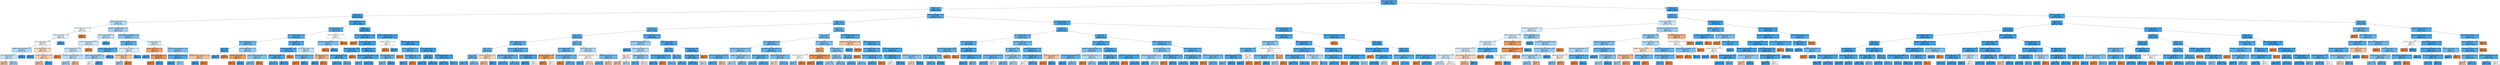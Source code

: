 digraph Tree {
node [shape=box, style="filled", color="black"] ;
0 [label="due_vs_submission_date <= 0.5\ngini = 0.083\nsamples = 153943\nvalue = [6670, 147273]", fillcolor="#399de5f3"] ;
1 [label="weight <= 1.5\ngini = 0.126\nsamples = 70923\nvalue = [4778, 66145]", fillcolor="#399de5ed"] ;
0 -> 1 [labeldistance=2.5, labelangle=45, headlabel="True"] ;
2 [label="date <= 33.0\ngini = 0.037\nsamples = 19112\nvalue = [363, 18749]", fillcolor="#399de5fa"] ;
1 -> 2 ;
3 [label="homepage_clicks_by_days <= 5.5\ngini = 0.474\nsamples = 262\nvalue = [101, 161]", fillcolor="#399de55f"] ;
2 -> 3 ;
4 [label="resource_clicks_by_days <= 5.5\ngini = 0.5\nsamples = 84\nvalue = [41, 43]", fillcolor="#399de50c"] ;
3 -> 4 ;
5 [label="glossary_clicks_by_days <= 0.5\ngini = 0.497\nsamples = 80\nvalue = [37, 43]", fillcolor="#399de524"] ;
4 -> 5 ;
6 [label="resource_clicks_by_days <= 0.5\ngini = 0.499\nsamples = 77\nvalue = [37, 40]", fillcolor="#399de513"] ;
5 -> 6 ;
7 [label="subpage_clicks_by_days_change <= 1.5\ngini = 0.465\nsamples = 38\nvalue = [14, 24]", fillcolor="#399de56a"] ;
6 -> 7 ;
8 [label="due_vs_submission_date <= -7.5\ngini = 0.484\nsamples = 34\nvalue = [14, 20]", fillcolor="#399de54d"] ;
7 -> 8 ;
9 [label="gini = 0.444\nsamples = 6\nvalue = [4, 2]", fillcolor="#e581397f"] ;
8 -> 9 ;
10 [label="gini = 0.459\nsamples = 28\nvalue = [10, 18]", fillcolor="#399de571"] ;
8 -> 10 ;
11 [label="gini = 0.0\nsamples = 4\nvalue = [0, 4]", fillcolor="#399de5ff"] ;
7 -> 11 ;
12 [label="due_vs_submission_date <= -12.5\ngini = 0.484\nsamples = 39\nvalue = [23, 16]", fillcolor="#e581394e"] ;
6 -> 12 ;
13 [label="gini = 0.0\nsamples = 2\nvalue = [0, 2]", fillcolor="#399de5ff"] ;
12 -> 13 ;
14 [label="oucontent_clicks_by_days <= 31.0\ngini = 0.47\nsamples = 37\nvalue = [23, 14]", fillcolor="#e5813964"] ;
12 -> 14 ;
15 [label="gini = 0.451\nsamples = 35\nvalue = [23, 12]", fillcolor="#e581397a"] ;
14 -> 15 ;
16 [label="gini = 0.0\nsamples = 2\nvalue = [0, 2]", fillcolor="#399de5ff"] ;
14 -> 16 ;
17 [label="gini = 0.0\nsamples = 3\nvalue = [0, 3]", fillcolor="#399de5ff"] ;
5 -> 17 ;
18 [label="gini = 0.0\nsamples = 4\nvalue = [4, 0]", fillcolor="#e58139ff"] ;
4 -> 18 ;
19 [label="forumng_clicks_by_days_change <= 2.5\ngini = 0.447\nsamples = 178\nvalue = [60, 118]", fillcolor="#399de57d"] ;
3 -> 19 ;
20 [label="resource_clicks_by_days <= 11.5\ngini = 0.478\nsamples = 101\nvalue = [40, 61]", fillcolor="#399de558"] ;
19 -> 20 ;
21 [label="resource_clicks_by_days_change <= 10.5\ngini = 0.49\nsamples = 93\nvalue = [40, 53]", fillcolor="#399de53f"] ;
20 -> 21 ;
22 [label="due_vs_submission_date <= -11.5\ngini = 0.484\nsamples = 90\nvalue = [37, 53]", fillcolor="#399de54d"] ;
21 -> 22 ;
23 [label="gini = 0.0\nsamples = 3\nvalue = [3, 0]", fillcolor="#e58139ff"] ;
22 -> 23 ;
24 [label="oucontent_clicks_by_days_change <= 53.5\ngini = 0.476\nsamples = 87\nvalue = [34, 53]", fillcolor="#399de55b"] ;
22 -> 24 ;
25 [label="gini = 0.455\nsamples = 77\nvalue = [27, 50]", fillcolor="#399de575"] ;
24 -> 25 ;
26 [label="gini = 0.42\nsamples = 10\nvalue = [7, 3]", fillcolor="#e5813992"] ;
24 -> 26 ;
27 [label="gini = 0.0\nsamples = 3\nvalue = [3, 0]", fillcolor="#e58139ff"] ;
21 -> 27 ;
28 [label="gini = 0.0\nsamples = 8\nvalue = [0, 8]", fillcolor="#399de5ff"] ;
20 -> 28 ;
29 [label="homepage_clicks_by_days_change <= 25.5\ngini = 0.385\nsamples = 77\nvalue = [20, 57]", fillcolor="#399de5a6"] ;
19 -> 29 ;
30 [label="resource_clicks_by_days <= 8.5\ngini = 0.254\nsamples = 47\nvalue = [7, 40]", fillcolor="#399de5d2"] ;
29 -> 30 ;
31 [label="subpage_clicks_by_days_change <= 2.5\ngini = 0.145\nsamples = 38\nvalue = [3, 35]", fillcolor="#399de5e9"] ;
30 -> 31 ;
32 [label="resource_clicks_by_days_change <= 2.5\ngini = 0.42\nsamples = 10\nvalue = [3, 7]", fillcolor="#399de592"] ;
31 -> 32 ;
33 [label="gini = 0.5\nsamples = 6\nvalue = [3, 3]", fillcolor="#e5813900"] ;
32 -> 33 ;
34 [label="gini = 0.0\nsamples = 4\nvalue = [0, 4]", fillcolor="#399de5ff"] ;
32 -> 34 ;
35 [label="gini = 0.0\nsamples = 28\nvalue = [0, 28]", fillcolor="#399de5ff"] ;
31 -> 35 ;
36 [label="resource_clicks_by_days_change <= 13.5\ngini = 0.494\nsamples = 9\nvalue = [4, 5]", fillcolor="#399de533"] ;
30 -> 36 ;
37 [label="homepage_clicks_by_days <= 20.5\ngini = 0.444\nsamples = 6\nvalue = [4, 2]", fillcolor="#e581397f"] ;
36 -> 37 ;
38 [label="gini = 0.444\nsamples = 3\nvalue = [1, 2]", fillcolor="#399de57f"] ;
37 -> 38 ;
39 [label="gini = 0.0\nsamples = 3\nvalue = [3, 0]", fillcolor="#e58139ff"] ;
37 -> 39 ;
40 [label="gini = 0.0\nsamples = 3\nvalue = [0, 3]", fillcolor="#399de5ff"] ;
36 -> 40 ;
41 [label="url_clicks_by_days <= 0.5\ngini = 0.491\nsamples = 30\nvalue = [13, 17]", fillcolor="#399de53c"] ;
29 -> 41 ;
42 [label="resource_clicks_by_days <= 3.0\ngini = 0.32\nsamples = 10\nvalue = [8, 2]", fillcolor="#e58139bf"] ;
41 -> 42 ;
43 [label="gini = 0.0\nsamples = 1\nvalue = [0, 1]", fillcolor="#399de5ff"] ;
42 -> 43 ;
44 [label="glossary_clicks_by_days <= 4.0\ngini = 0.198\nsamples = 9\nvalue = [8, 1]", fillcolor="#e58139df"] ;
42 -> 44 ;
45 [label="gini = 0.0\nsamples = 8\nvalue = [8, 0]", fillcolor="#e58139ff"] ;
44 -> 45 ;
46 [label="gini = 0.0\nsamples = 1\nvalue = [0, 1]", fillcolor="#399de5ff"] ;
44 -> 46 ;
47 [label="forumng_clicks_by_days_change <= 49.0\ngini = 0.375\nsamples = 20\nvalue = [5, 15]", fillcolor="#399de5aa"] ;
41 -> 47 ;
48 [label="glossary_clicks_by_days_change <= 1.5\ngini = 0.133\nsamples = 14\nvalue = [1, 13]", fillcolor="#399de5eb"] ;
47 -> 48 ;
49 [label="gini = 0.0\nsamples = 11\nvalue = [0, 11]", fillcolor="#399de5ff"] ;
48 -> 49 ;
50 [label="gini = 0.444\nsamples = 3\nvalue = [1, 2]", fillcolor="#399de57f"] ;
48 -> 50 ;
51 [label="homepage_clicks_by_days_change <= 40.0\ngini = 0.444\nsamples = 6\nvalue = [4, 2]", fillcolor="#e581397f"] ;
47 -> 51 ;
52 [label="gini = 0.0\nsamples = 2\nvalue = [0, 2]", fillcolor="#399de5ff"] ;
51 -> 52 ;
53 [label="gini = 0.0\nsamples = 4\nvalue = [4, 0]", fillcolor="#e58139ff"] ;
51 -> 53 ;
54 [label="due_vs_submission_date <= -6.5\ngini = 0.027\nsamples = 18850\nvalue = [262, 18588]", fillcolor="#399de5fb"] ;
2 -> 54 ;
55 [label="quiz_clicks_by_days <= 41.0\ngini = 0.19\nsamples = 638\nvalue = [68, 570]", fillcolor="#399de5e1"] ;
54 -> 55 ;
56 [label="due_vs_submission_date <= -24.5\ngini = 0.178\nsamples = 626\nvalue = [62, 564]", fillcolor="#399de5e3"] ;
55 -> 56 ;
57 [label="due_vs_submission_date <= -58.5\ngini = 0.288\nsamples = 155\nvalue = [27, 128]", fillcolor="#399de5c9"] ;
56 -> 57 ;
58 [label="date <= 238.5\ngini = 0.027\nsamples = 72\nvalue = [1, 71]", fillcolor="#399de5fb"] ;
57 -> 58 ;
59 [label="gini = 0.0\nsamples = 71\nvalue = [0, 71]", fillcolor="#399de5ff"] ;
58 -> 59 ;
60 [label="gini = 0.0\nsamples = 1\nvalue = [1, 0]", fillcolor="#e58139ff"] ;
58 -> 60 ;
61 [label="due_vs_submission_date <= -53.5\ngini = 0.43\nsamples = 83\nvalue = [26, 57]", fillcolor="#399de58b"] ;
57 -> 61 ;
62 [label="oucontent_clicks_by_days <= 2.5\ngini = 0.245\nsamples = 7\nvalue = [6, 1]", fillcolor="#e58139d4"] ;
61 -> 62 ;
63 [label="gini = 0.0\nsamples = 6\nvalue = [6, 0]", fillcolor="#e58139ff"] ;
62 -> 63 ;
64 [label="gini = 0.0\nsamples = 1\nvalue = [0, 1]", fillcolor="#399de5ff"] ;
62 -> 64 ;
65 [label="resource_clicks_by_days_change <= 5.0\ngini = 0.388\nsamples = 76\nvalue = [20, 56]", fillcolor="#399de5a4"] ;
61 -> 65 ;
66 [label="gini = 0.368\nsamples = 74\nvalue = [18, 56]", fillcolor="#399de5ad"] ;
65 -> 66 ;
67 [label="gini = 0.0\nsamples = 2\nvalue = [2, 0]", fillcolor="#e58139ff"] ;
65 -> 67 ;
68 [label="assessment_type_CMA <= 0.5\ngini = 0.138\nsamples = 471\nvalue = [35, 436]", fillcolor="#399de5eb"] ;
56 -> 68 ;
69 [label="forumng_clicks_by_days <= 81.0\ngini = 0.125\nsamples = 461\nvalue = [31, 430]", fillcolor="#399de5ed"] ;
68 -> 69 ;
70 [label="homepage_clicks_by_days <= 0.5\ngini = 0.122\nsamples = 460\nvalue = [30, 430]", fillcolor="#399de5ed"] ;
69 -> 70 ;
71 [label="gini = 0.178\nsamples = 193\nvalue = [19, 174]", fillcolor="#399de5e3"] ;
70 -> 71 ;
72 [label="gini = 0.079\nsamples = 267\nvalue = [11, 256]", fillcolor="#399de5f4"] ;
70 -> 72 ;
73 [label="gini = 0.0\nsamples = 1\nvalue = [1, 0]", fillcolor="#e58139ff"] ;
69 -> 73 ;
74 [label="resource_clicks_by_days <= 2.0\ngini = 0.48\nsamples = 10\nvalue = [4, 6]", fillcolor="#399de555"] ;
68 -> 74 ;
75 [label="quiz_clicks_by_days_change <= -39.5\ngini = 0.278\nsamples = 6\nvalue = [1, 5]", fillcolor="#399de5cc"] ;
74 -> 75 ;
76 [label="gini = 0.0\nsamples = 1\nvalue = [1, 0]", fillcolor="#e58139ff"] ;
75 -> 76 ;
77 [label="gini = 0.0\nsamples = 5\nvalue = [0, 5]", fillcolor="#399de5ff"] ;
75 -> 77 ;
78 [label="quiz_clicks_by_days <= 2.0\ngini = 0.375\nsamples = 4\nvalue = [3, 1]", fillcolor="#e58139aa"] ;
74 -> 78 ;
79 [label="gini = 0.0\nsamples = 1\nvalue = [0, 1]", fillcolor="#399de5ff"] ;
78 -> 79 ;
80 [label="gini = 0.0\nsamples = 3\nvalue = [3, 0]", fillcolor="#e58139ff"] ;
78 -> 80 ;
81 [label="due_vs_submission_date <= -12.0\ngini = 0.5\nsamples = 12\nvalue = [6, 6]", fillcolor="#e5813900"] ;
55 -> 81 ;
82 [label="homepage_clicks_by_days_change <= -2.0\ngini = 0.375\nsamples = 8\nvalue = [2, 6]", fillcolor="#399de5aa"] ;
81 -> 82 ;
83 [label="gini = 0.0\nsamples = 2\nvalue = [2, 0]", fillcolor="#e58139ff"] ;
82 -> 83 ;
84 [label="gini = 0.0\nsamples = 6\nvalue = [0, 6]", fillcolor="#399de5ff"] ;
82 -> 84 ;
85 [label="gini = 0.0\nsamples = 4\nvalue = [4, 0]", fillcolor="#e58139ff"] ;
81 -> 85 ;
86 [label="weight <= 0.5\ngini = 0.021\nsamples = 18212\nvalue = [194, 18018]", fillcolor="#399de5fc"] ;
54 -> 86 ;
87 [label="resource_clicks_by_days_change <= -29.0\ngini = 0.047\nsamples = 4152\nvalue = [99, 4053]", fillcolor="#399de5f9"] ;
86 -> 87 ;
88 [label="gini = 0.0\nsamples = 2\nvalue = [2, 0]", fillcolor="#e58139ff"] ;
87 -> 88 ;
89 [label="oucontent_clicks_by_days <= 42.5\ngini = 0.046\nsamples = 4150\nvalue = [97, 4053]", fillcolor="#399de5f9"] ;
87 -> 89 ;
90 [label="subpage_clicks_by_days <= 86.0\ngini = 0.079\nsamples = 1887\nvalue = [78, 1809]", fillcolor="#399de5f4"] ;
89 -> 90 ;
91 [label="homepage_clicks_by_days <= 31.5\ngini = 0.078\nsamples = 1886\nvalue = [77, 1809]", fillcolor="#399de5f4"] ;
90 -> 91 ;
92 [label="gini = 0.074\nsamples = 1845\nvalue = [71, 1774]", fillcolor="#399de5f5"] ;
91 -> 92 ;
93 [label="gini = 0.25\nsamples = 41\nvalue = [6, 35]", fillcolor="#399de5d3"] ;
91 -> 93 ;
94 [label="gini = 0.0\nsamples = 1\nvalue = [1, 0]", fillcolor="#e58139ff"] ;
90 -> 94 ;
95 [label="page_clicks_by_days <= 8.5\ngini = 0.017\nsamples = 2263\nvalue = [19, 2244]", fillcolor="#399de5fd"] ;
89 -> 95 ;
96 [label="homepage_clicks_by_days_change <= -13.5\ngini = 0.015\nsamples = 2249\nvalue = [17, 2232]", fillcolor="#399de5fd"] ;
95 -> 96 ;
97 [label="gini = 0.245\nsamples = 7\nvalue = [1, 6]", fillcolor="#399de5d4"] ;
96 -> 97 ;
98 [label="gini = 0.014\nsamples = 2242\nvalue = [16, 2226]", fillcolor="#399de5fd"] ;
96 -> 98 ;
99 [label="page_clicks_by_days <= 12.5\ngini = 0.245\nsamples = 14\nvalue = [2, 12]", fillcolor="#399de5d4"] ;
95 -> 99 ;
100 [label="gini = 0.346\nsamples = 9\nvalue = [2, 7]", fillcolor="#399de5b6"] ;
99 -> 100 ;
101 [label="gini = 0.0\nsamples = 5\nvalue = [0, 5]", fillcolor="#399de5ff"] ;
99 -> 101 ;
102 [label="glossary_clicks_by_days_change <= -11.5\ngini = 0.013\nsamples = 14060\nvalue = [95, 13965]", fillcolor="#399de5fd"] ;
86 -> 102 ;
103 [label="subpage_clicks_by_days <= 4.5\ngini = 0.5\nsamples = 2\nvalue = [1, 1]", fillcolor="#e5813900"] ;
102 -> 103 ;
104 [label="gini = 0.0\nsamples = 1\nvalue = [1, 0]", fillcolor="#e58139ff"] ;
103 -> 104 ;
105 [label="gini = 0.0\nsamples = 1\nvalue = [0, 1]", fillcolor="#399de5ff"] ;
103 -> 105 ;
106 [label="quiz_clicks_by_days_change <= -37.5\ngini = 0.013\nsamples = 14058\nvalue = [94, 13964]", fillcolor="#399de5fd"] ;
102 -> 106 ;
107 [label="homepage_clicks_by_days <= 0.5\ngini = 0.219\nsamples = 24\nvalue = [3, 21]", fillcolor="#399de5db"] ;
106 -> 107 ;
108 [label="gini = 0.0\nsamples = 1\nvalue = [1, 0]", fillcolor="#e58139ff"] ;
107 -> 108 ;
109 [label="subpage_clicks_by_days <= 32.0\ngini = 0.159\nsamples = 23\nvalue = [2, 21]", fillcolor="#399de5e7"] ;
107 -> 109 ;
110 [label="gini = 0.087\nsamples = 22\nvalue = [1, 21]", fillcolor="#399de5f3"] ;
109 -> 110 ;
111 [label="gini = 0.0\nsamples = 1\nvalue = [1, 0]", fillcolor="#e58139ff"] ;
109 -> 111 ;
112 [label="forumng_clicks_by_days <= 6.5\ngini = 0.013\nsamples = 14034\nvalue = [91, 13943]", fillcolor="#399de5fd"] ;
106 -> 112 ;
113 [label="date <= 92.5\ngini = 0.02\nsamples = 6679\nvalue = [69, 6610]", fillcolor="#399de5fc"] ;
112 -> 113 ;
114 [label="gini = 0.004\nsamples = 1887\nvalue = [4, 1883]", fillcolor="#399de5fe"] ;
113 -> 114 ;
115 [label="gini = 0.027\nsamples = 4792\nvalue = [65, 4727]", fillcolor="#399de5fb"] ;
113 -> 115 ;
116 [label="quiz_clicks_by_days_change <= 39.5\ngini = 0.006\nsamples = 7355\nvalue = [22, 7333]", fillcolor="#399de5fe"] ;
112 -> 116 ;
117 [label="gini = 0.006\nsamples = 7343\nvalue = [21, 7322]", fillcolor="#399de5fe"] ;
116 -> 117 ;
118 [label="gini = 0.153\nsamples = 12\nvalue = [1, 11]", fillcolor="#399de5e8"] ;
116 -> 118 ;
119 [label="homepage_clicks_by_days <= 9.5\ngini = 0.156\nsamples = 51811\nvalue = [4415, 47396]", fillcolor="#399de5e7"] ;
1 -> 119 ;
120 [label="weight <= 19.0\ngini = 0.227\nsamples = 17645\nvalue = [2306, 15339]", fillcolor="#399de5d9"] ;
119 -> 120 ;
121 [label="weight <= 17.75\ngini = 0.188\nsamples = 11165\nvalue = [1172, 9993]", fillcolor="#399de5e1"] ;
120 -> 121 ;
122 [label="date <= 150.0\ngini = 0.224\nsamples = 7266\nvalue = [936, 6330]", fillcolor="#399de5d9"] ;
121 -> 122 ;
123 [label="due_vs_submission_date <= -7.5\ngini = 0.21\nsamples = 6438\nvalue = [769, 5669]", fillcolor="#399de5dc"] ;
122 -> 123 ;
124 [label="date <= 101.0\ngini = 0.303\nsamples = 677\nvalue = [126, 551]", fillcolor="#399de5c5"] ;
123 -> 124 ;
125 [label="date <= 44.0\ngini = 0.288\nsamples = 659\nvalue = [115, 544]", fillcolor="#399de5c9"] ;
124 -> 125 ;
126 [label="gini = 0.223\nsamples = 398\nvalue = [51, 347]", fillcolor="#399de5da"] ;
125 -> 126 ;
127 [label="gini = 0.37\nsamples = 261\nvalue = [64, 197]", fillcolor="#399de5ac"] ;
125 -> 127 ;
128 [label="oucontent_clicks_by_days <= 10.5\ngini = 0.475\nsamples = 18\nvalue = [11, 7]", fillcolor="#e581395d"] ;
124 -> 128 ;
129 [label="gini = 0.43\nsamples = 16\nvalue = [11, 5]", fillcolor="#e581398b"] ;
128 -> 129 ;
130 [label="gini = 0.0\nsamples = 2\nvalue = [0, 2]", fillcolor="#399de5ff"] ;
128 -> 130 ;
131 [label="forumng_clicks_by_days_change <= 14.5\ngini = 0.198\nsamples = 5761\nvalue = [643, 5118]", fillcolor="#399de5df"] ;
123 -> 131 ;
132 [label="homepage_clicks_by_days_change <= -7.5\ngini = 0.206\nsamples = 5428\nvalue = [633, 4795]", fillcolor="#399de5dd"] ;
131 -> 132 ;
133 [label="gini = 0.159\nsamples = 1479\nvalue = [129, 1350]", fillcolor="#399de5e7"] ;
132 -> 133 ;
134 [label="gini = 0.223\nsamples = 3949\nvalue = [504, 3445]", fillcolor="#399de5da"] ;
132 -> 134 ;
135 [label="url_clicks_by_days_change <= 12.0\ngini = 0.058\nsamples = 333\nvalue = [10, 323]", fillcolor="#399de5f7"] ;
131 -> 135 ;
136 [label="gini = 0.053\nsamples = 331\nvalue = [9, 322]", fillcolor="#399de5f8"] ;
135 -> 136 ;
137 [label="gini = 0.5\nsamples = 2\nvalue = [1, 1]", fillcolor="#e5813900"] ;
135 -> 137 ;
138 [label="weight <= 11.5\ngini = 0.322\nsamples = 828\nvalue = [167, 661]", fillcolor="#399de5bf"] ;
122 -> 138 ;
139 [label="due_vs_submission_date <= -7.0\ngini = 0.275\nsamples = 679\nvalue = [112, 567]", fillcolor="#399de5cd"] ;
138 -> 139 ;
140 [label="subpage_clicks_by_days <= 9.0\ngini = 0.245\nsamples = 7\nvalue = [6, 1]", fillcolor="#e58139d4"] ;
139 -> 140 ;
141 [label="gini = 0.0\nsamples = 5\nvalue = [5, 0]", fillcolor="#e58139ff"] ;
140 -> 141 ;
142 [label="gini = 0.5\nsamples = 2\nvalue = [1, 1]", fillcolor="#e5813900"] ;
140 -> 142 ;
143 [label="homepage_clicks_by_days_change <= -55.5\ngini = 0.266\nsamples = 672\nvalue = [106, 566]", fillcolor="#399de5cf"] ;
139 -> 143 ;
144 [label="gini = 0.0\nsamples = 2\nvalue = [2, 0]", fillcolor="#e58139ff"] ;
143 -> 144 ;
145 [label="gini = 0.262\nsamples = 670\nvalue = [104, 566]", fillcolor="#399de5d0"] ;
143 -> 145 ;
146 [label="forumng_clicks_by_days <= 0.5\ngini = 0.466\nsamples = 149\nvalue = [55, 94]", fillcolor="#399de56a"] ;
138 -> 146 ;
147 [label="forumng_clicks_by_days_change <= -5.5\ngini = 0.499\nsamples = 79\nvalue = [41, 38]", fillcolor="#e5813913"] ;
146 -> 147 ;
148 [label="gini = 0.18\nsamples = 10\nvalue = [1, 9]", fillcolor="#399de5e3"] ;
147 -> 148 ;
149 [label="gini = 0.487\nsamples = 69\nvalue = [40, 29]", fillcolor="#e5813946"] ;
147 -> 149 ;
150 [label="ouelluminate_clicks_by_days <= 0.5\ngini = 0.32\nsamples = 70\nvalue = [14, 56]", fillcolor="#399de5bf"] ;
146 -> 150 ;
151 [label="gini = 0.264\nsamples = 64\nvalue = [10, 54]", fillcolor="#399de5d0"] ;
150 -> 151 ;
152 [label="gini = 0.444\nsamples = 6\nvalue = [4, 2]", fillcolor="#e581397f"] ;
150 -> 152 ;
153 [label="due_vs_submission_date <= -29.5\ngini = 0.114\nsamples = 3899\nvalue = [236, 3663]", fillcolor="#399de5ef"] ;
121 -> 153 ;
154 [label="forumng_clicks_by_days_change <= -7.0\ngini = 0.424\nsamples = 82\nvalue = [25, 57]", fillcolor="#399de58f"] ;
153 -> 154 ;
155 [label="gini = 0.0\nsamples = 15\nvalue = [0, 15]", fillcolor="#399de5ff"] ;
154 -> 155 ;
156 [label="homepage_clicks_by_days <= 1.5\ngini = 0.468\nsamples = 67\nvalue = [25, 42]", fillcolor="#399de567"] ;
154 -> 156 ;
157 [label="date <= 141.5\ngini = 0.497\nsamples = 28\nvalue = [15, 13]", fillcolor="#e5813922"] ;
156 -> 157 ;
158 [label="gini = 0.444\nsamples = 15\nvalue = [10, 5]", fillcolor="#e581397f"] ;
157 -> 158 ;
159 [label="gini = 0.473\nsamples = 13\nvalue = [5, 8]", fillcolor="#399de560"] ;
157 -> 159 ;
160 [label="subpage_clicks_by_days <= 1.5\ngini = 0.381\nsamples = 39\nvalue = [10, 29]", fillcolor="#399de5a7"] ;
156 -> 160 ;
161 [label="gini = 0.245\nsamples = 28\nvalue = [4, 24]", fillcolor="#399de5d4"] ;
160 -> 161 ;
162 [label="gini = 0.496\nsamples = 11\nvalue = [6, 5]", fillcolor="#e581392a"] ;
160 -> 162 ;
163 [label="homepage_clicks_by_days <= 1.5\ngini = 0.104\nsamples = 3817\nvalue = [211, 3606]", fillcolor="#399de5f0"] ;
153 -> 163 ;
164 [label="date <= 85.5\ngini = 0.158\nsamples = 877\nvalue = [76, 801]", fillcolor="#399de5e7"] ;
163 -> 164 ;
165 [label="forumng_clicks_by_days_change <= 24.5\ngini = 0.065\nsamples = 299\nvalue = [10, 289]", fillcolor="#399de5f6"] ;
164 -> 165 ;
166 [label="gini = 0.059\nsamples = 298\nvalue = [9, 289]", fillcolor="#399de5f7"] ;
165 -> 166 ;
167 [label="gini = 0.0\nsamples = 1\nvalue = [1, 0]", fillcolor="#e58139ff"] ;
165 -> 167 ;
168 [label="date <= 92.5\ngini = 0.202\nsamples = 578\nvalue = [66, 512]", fillcolor="#399de5de"] ;
164 -> 168 ;
169 [label="gini = 0.34\nsamples = 46\nvalue = [10, 36]", fillcolor="#399de5b8"] ;
168 -> 169 ;
170 [label="gini = 0.188\nsamples = 532\nvalue = [56, 476]", fillcolor="#399de5e1"] ;
168 -> 170 ;
171 [label="url_clicks_by_days <= 8.0\ngini = 0.088\nsamples = 2940\nvalue = [135, 2805]", fillcolor="#399de5f3"] ;
163 -> 171 ;
172 [label="quiz_clicks_by_days <= 43.0\ngini = 0.087\nsamples = 2939\nvalue = [134, 2805]", fillcolor="#399de5f3"] ;
171 -> 172 ;
173 [label="gini = 0.086\nsamples = 2934\nvalue = [132, 2802]", fillcolor="#399de5f3"] ;
172 -> 173 ;
174 [label="gini = 0.48\nsamples = 5\nvalue = [2, 3]", fillcolor="#399de555"] ;
172 -> 174 ;
175 [label="gini = 0.0\nsamples = 1\nvalue = [1, 0]", fillcolor="#e58139ff"] ;
171 -> 175 ;
176 [label="weight <= 26.5\ngini = 0.289\nsamples = 6480\nvalue = [1134, 5346]", fillcolor="#399de5c9"] ;
120 -> 176 ;
177 [label="date <= 141.0\ngini = 0.326\nsamples = 5121\nvalue = [1048, 4073]", fillcolor="#399de5bd"] ;
176 -> 177 ;
178 [label="due_vs_submission_date <= -7.5\ngini = 0.283\nsamples = 2788\nvalue = [475, 2313]", fillcolor="#399de5cb"] ;
177 -> 178 ;
179 [label="oucontent_clicks_by_days_change <= -27.5\ngini = 0.365\nsamples = 717\nvalue = [172, 545]", fillcolor="#399de5af"] ;
178 -> 179 ;
180 [label="resource_clicks_by_days_change <= 4.0\ngini = 0.231\nsamples = 180\nvalue = [24, 156]", fillcolor="#399de5d8"] ;
179 -> 180 ;
181 [label="gini = 0.218\nsamples = 177\nvalue = [22, 155]", fillcolor="#399de5db"] ;
180 -> 181 ;
182 [label="gini = 0.444\nsamples = 3\nvalue = [2, 1]", fillcolor="#e581397f"] ;
180 -> 182 ;
183 [label="oucontent_clicks_by_days_change <= -7.5\ngini = 0.399\nsamples = 537\nvalue = [148, 389]", fillcolor="#399de59e"] ;
179 -> 183 ;
184 [label="gini = 0.467\nsamples = 180\nvalue = [67, 113]", fillcolor="#399de568"] ;
183 -> 184 ;
185 [label="gini = 0.351\nsamples = 357\nvalue = [81, 276]", fillcolor="#399de5b4"] ;
183 -> 185 ;
186 [label="homepage_clicks_by_days_change <= 1.5\ngini = 0.25\nsamples = 2071\nvalue = [303, 1768]", fillcolor="#399de5d3"] ;
178 -> 186 ;
187 [label="homepage_clicks_by_days <= 2.5\ngini = 0.228\nsamples = 1730\nvalue = [227, 1503]", fillcolor="#399de5d8"] ;
186 -> 187 ;
188 [label="gini = 0.303\nsamples = 398\nvalue = [74, 324]", fillcolor="#399de5c5"] ;
187 -> 188 ;
189 [label="gini = 0.203\nsamples = 1332\nvalue = [153, 1179]", fillcolor="#399de5de"] ;
187 -> 189 ;
190 [label="subpage_clicks_by_days_change <= -2.5\ngini = 0.346\nsamples = 341\nvalue = [76, 265]", fillcolor="#399de5b6"] ;
186 -> 190 ;
191 [label="gini = 0.484\nsamples = 17\nvalue = [10, 7]", fillcolor="#e581394d"] ;
190 -> 191 ;
192 [label="gini = 0.324\nsamples = 324\nvalue = [66, 258]", fillcolor="#399de5be"] ;
190 -> 192 ;
193 [label="due_vs_submission_date <= -29.0\ngini = 0.371\nsamples = 2333\nvalue = [573, 1760]", fillcolor="#399de5ac"] ;
177 -> 193 ;
194 [label="date <= 161.5\ngini = 0.32\nsamples = 20\nvalue = [16, 4]", fillcolor="#e58139bf"] ;
193 -> 194 ;
195 [label="oucontent_clicks_by_days <= 0.5\ngini = 0.5\nsamples = 6\nvalue = [3, 3]", fillcolor="#e5813900"] ;
194 -> 195 ;
196 [label="gini = 0.375\nsamples = 4\nvalue = [1, 3]", fillcolor="#399de5aa"] ;
195 -> 196 ;
197 [label="gini = 0.0\nsamples = 2\nvalue = [2, 0]", fillcolor="#e58139ff"] ;
195 -> 197 ;
198 [label="oucontent_clicks_by_days_change <= 41.0\ngini = 0.133\nsamples = 14\nvalue = [13, 1]", fillcolor="#e58139eb"] ;
194 -> 198 ;
199 [label="gini = 0.0\nsamples = 13\nvalue = [13, 0]", fillcolor="#e58139ff"] ;
198 -> 199 ;
200 [label="gini = 0.0\nsamples = 1\nvalue = [0, 1]", fillcolor="#399de5ff"] ;
198 -> 200 ;
201 [label="url_clicks_by_days <= 0.5\ngini = 0.366\nsamples = 2313\nvalue = [557, 1756]", fillcolor="#399de5ae"] ;
193 -> 201 ;
202 [label="weight <= 21.0\ngini = 0.39\nsamples = 1752\nvalue = [466, 1286]", fillcolor="#399de5a3"] ;
201 -> 202 ;
203 [label="gini = 0.448\nsamples = 481\nvalue = [163, 318]", fillcolor="#399de57c"] ;
202 -> 203 ;
204 [label="gini = 0.363\nsamples = 1271\nvalue = [303, 968]", fillcolor="#399de5af"] ;
202 -> 204 ;
205 [label="date <= 197.0\ngini = 0.272\nsamples = 561\nvalue = [91, 470]", fillcolor="#399de5ce"] ;
201 -> 205 ;
206 [label="gini = 0.21\nsamples = 369\nvalue = [44, 325]", fillcolor="#399de5dc"] ;
205 -> 206 ;
207 [label="gini = 0.37\nsamples = 192\nvalue = [47, 145]", fillcolor="#399de5ac"] ;
205 -> 207 ;
208 [label="ouwiki_clicks_by_days_change <= -5.5\ngini = 0.119\nsamples = 1359\nvalue = [86, 1273]", fillcolor="#399de5ee"] ;
176 -> 208 ;
209 [label="homepage_clicks_by_days_change <= -68.5\ngini = 0.444\nsamples = 3\nvalue = [2, 1]", fillcolor="#e581397f"] ;
208 -> 209 ;
210 [label="gini = 0.0\nsamples = 1\nvalue = [0, 1]", fillcolor="#399de5ff"] ;
209 -> 210 ;
211 [label="gini = 0.0\nsamples = 2\nvalue = [2, 0]", fillcolor="#e58139ff"] ;
209 -> 211 ;
212 [label="oucontent_clicks_by_days <= 15.5\ngini = 0.116\nsamples = 1356\nvalue = [84, 1272]", fillcolor="#399de5ee"] ;
208 -> 212 ;
213 [label="due_vs_submission_date <= -94.5\ngini = 0.158\nsamples = 730\nvalue = [63, 667]", fillcolor="#399de5e7"] ;
212 -> 213 ;
214 [label="gini = 0.0\nsamples = 1\nvalue = [1, 0]", fillcolor="#e58139ff"] ;
213 -> 214 ;
215 [label="forumng_clicks_by_days_change <= 46.5\ngini = 0.156\nsamples = 729\nvalue = [62, 667]", fillcolor="#399de5e7"] ;
213 -> 215 ;
216 [label="gini = 0.154\nsamples = 728\nvalue = [61, 667]", fillcolor="#399de5e8"] ;
215 -> 216 ;
217 [label="gini = 0.0\nsamples = 1\nvalue = [1, 0]", fillcolor="#e58139ff"] ;
215 -> 217 ;
218 [label="resource_clicks_by_days_change <= 5.5\ngini = 0.065\nsamples = 626\nvalue = [21, 605]", fillcolor="#399de5f6"] ;
212 -> 218 ;
219 [label="due_vs_submission_date <= -49.5\ngini = 0.057\nsamples = 615\nvalue = [18, 597]", fillcolor="#399de5f7"] ;
218 -> 219 ;
220 [label="gini = 0.5\nsamples = 2\nvalue = [1, 1]", fillcolor="#e5813900"] ;
219 -> 220 ;
221 [label="gini = 0.054\nsamples = 613\nvalue = [17, 596]", fillcolor="#399de5f8"] ;
219 -> 221 ;
222 [label="resource_clicks_by_days_change <= 7.5\ngini = 0.397\nsamples = 11\nvalue = [3, 8]", fillcolor="#399de59f"] ;
218 -> 222 ;
223 [label="gini = 0.48\nsamples = 5\nvalue = [3, 2]", fillcolor="#e5813955"] ;
222 -> 223 ;
224 [label="gini = 0.0\nsamples = 6\nvalue = [0, 6]", fillcolor="#399de5ff"] ;
222 -> 224 ;
225 [label="forumng_clicks_by_days <= 16.5\ngini = 0.116\nsamples = 34166\nvalue = [2109, 32057]", fillcolor="#399de5ee"] ;
119 -> 225 ;
226 [label="weight <= 2.5\ngini = 0.146\nsamples = 18874\nvalue = [1500, 17374]", fillcolor="#399de5e9"] ;
225 -> 226 ;
227 [label="due_vs_submission_date <= -2.5\ngini = 0.257\nsamples = 1831\nvalue = [277, 1554]", fillcolor="#399de5d2"] ;
226 -> 227 ;
228 [label="resource_clicks_by_days <= 8.5\ngini = 0.194\nsamples = 907\nvalue = [99, 808]", fillcolor="#399de5e0"] ;
227 -> 228 ;
229 [label="quiz_clicks_by_days_change <= 1381.5\ngini = 0.218\nsamples = 740\nvalue = [92, 648]", fillcolor="#399de5db"] ;
228 -> 229 ;
230 [label="quiz_clicks_by_days_change <= 180.5\ngini = 0.216\nsamples = 739\nvalue = [91, 648]", fillcolor="#399de5db"] ;
229 -> 230 ;
231 [label="gini = 0.236\nsamples = 644\nvalue = [88, 556]", fillcolor="#399de5d7"] ;
230 -> 231 ;
232 [label="gini = 0.061\nsamples = 95\nvalue = [3, 92]", fillcolor="#399de5f7"] ;
230 -> 232 ;
233 [label="gini = 0.0\nsamples = 1\nvalue = [1, 0]", fillcolor="#e58139ff"] ;
229 -> 233 ;
234 [label="subpage_clicks_by_days <= 1.5\ngini = 0.08\nsamples = 167\nvalue = [7, 160]", fillcolor="#399de5f4"] ;
228 -> 234 ;
235 [label="gini = 0.0\nsamples = 1\nvalue = [1, 0]", fillcolor="#e58139ff"] ;
234 -> 235 ;
236 [label="homepage_clicks_by_days_change <= 53.0\ngini = 0.07\nsamples = 166\nvalue = [6, 160]", fillcolor="#399de5f5"] ;
234 -> 236 ;
237 [label="gini = 0.05\nsamples = 157\nvalue = [4, 153]", fillcolor="#399de5f8"] ;
236 -> 237 ;
238 [label="gini = 0.346\nsamples = 9\nvalue = [2, 7]", fillcolor="#399de5b6"] ;
236 -> 238 ;
239 [label="quiz_clicks_by_days_change <= 159.5\ngini = 0.311\nsamples = 924\nvalue = [178, 746]", fillcolor="#399de5c2"] ;
227 -> 239 ;
240 [label="quiz_clicks_by_days <= 40.5\ngini = 0.333\nsamples = 771\nvalue = [163, 608]", fillcolor="#399de5bb"] ;
239 -> 240 ;
241 [label="subpage_clicks_by_days_change <= 55.0\ngini = 0.251\nsamples = 347\nvalue = [51, 296]", fillcolor="#399de5d3"] ;
240 -> 241 ;
242 [label="gini = 0.232\nsamples = 336\nvalue = [45, 291]", fillcolor="#399de5d8"] ;
241 -> 242 ;
243 [label="gini = 0.496\nsamples = 11\nvalue = [6, 5]", fillcolor="#e581392a"] ;
241 -> 243 ;
244 [label="oucontent_clicks_by_days <= 5.5\ngini = 0.389\nsamples = 424\nvalue = [112, 312]", fillcolor="#399de5a3"] ;
240 -> 244 ;
245 [label="gini = 0.332\nsamples = 281\nvalue = [59, 222]", fillcolor="#399de5bb"] ;
244 -> 245 ;
246 [label="gini = 0.467\nsamples = 143\nvalue = [53, 90]", fillcolor="#399de569"] ;
244 -> 246 ;
247 [label="oucollaborate_clicks_by_days <= 3.5\ngini = 0.177\nsamples = 153\nvalue = [15, 138]", fillcolor="#399de5e3"] ;
239 -> 247 ;
248 [label="resource_clicks_by_days_change <= 0.5\ngini = 0.158\nsamples = 150\nvalue = [13, 137]", fillcolor="#399de5e7"] ;
247 -> 248 ;
249 [label="gini = 0.5\nsamples = 4\nvalue = [2, 2]", fillcolor="#e5813900"] ;
248 -> 249 ;
250 [label="gini = 0.139\nsamples = 146\nvalue = [11, 135]", fillcolor="#399de5ea"] ;
248 -> 250 ;
251 [label="forumng_clicks_by_days <= 8.0\ngini = 0.444\nsamples = 3\nvalue = [2, 1]", fillcolor="#e581397f"] ;
247 -> 251 ;
252 [label="gini = 0.0\nsamples = 2\nvalue = [2, 0]", fillcolor="#e58139ff"] ;
251 -> 252 ;
253 [label="gini = 0.0\nsamples = 1\nvalue = [0, 1]", fillcolor="#399de5ff"] ;
251 -> 253 ;
254 [label="date <= 194.5\ngini = 0.133\nsamples = 17043\nvalue = [1223, 15820]", fillcolor="#399de5eb"] ;
226 -> 254 ;
255 [label="due_vs_submission_date <= -20.5\ngini = 0.12\nsamples = 14670\nvalue = [939, 13731]", fillcolor="#399de5ee"] ;
254 -> 255 ;
256 [label="oucontent_clicks_by_days_change <= 0.5\ngini = 0.359\nsamples = 128\nvalue = [30, 98]", fillcolor="#399de5b1"] ;
255 -> 256 ;
257 [label="subpage_clicks_by_days_change <= -2.5\ngini = 0.248\nsamples = 76\nvalue = [11, 65]", fillcolor="#399de5d4"] ;
256 -> 257 ;
258 [label="gini = 0.0\nsamples = 31\nvalue = [0, 31]", fillcolor="#399de5ff"] ;
257 -> 258 ;
259 [label="gini = 0.369\nsamples = 45\nvalue = [11, 34]", fillcolor="#399de5ac"] ;
257 -> 259 ;
260 [label="forumng_clicks_by_days_change <= -9.5\ngini = 0.464\nsamples = 52\nvalue = [19, 33]", fillcolor="#399de56c"] ;
256 -> 260 ;
261 [label="gini = 0.0\nsamples = 4\nvalue = [4, 0]", fillcolor="#e58139ff"] ;
260 -> 261 ;
262 [label="gini = 0.43\nsamples = 48\nvalue = [15, 33]", fillcolor="#399de58b"] ;
260 -> 262 ;
263 [label="url_clicks_by_days <= 1.5\ngini = 0.117\nsamples = 14542\nvalue = [909, 13633]", fillcolor="#399de5ee"] ;
255 -> 263 ;
264 [label="quiz_clicks_by_days <= 0.5\ngini = 0.136\nsamples = 9240\nvalue = [679, 8561]", fillcolor="#399de5eb"] ;
263 -> 264 ;
265 [label="gini = 0.158\nsamples = 5234\nvalue = [453, 4781]", fillcolor="#399de5e7"] ;
264 -> 265 ;
266 [label="gini = 0.106\nsamples = 4006\nvalue = [226, 3780]", fillcolor="#399de5f0"] ;
264 -> 266 ;
267 [label="subpage_clicks_by_days_change <= -135.0\ngini = 0.083\nsamples = 5302\nvalue = [230, 5072]", fillcolor="#399de5f3"] ;
263 -> 267 ;
268 [label="gini = 0.0\nsamples = 2\nvalue = [2, 0]", fillcolor="#e58139ff"] ;
267 -> 268 ;
269 [label="gini = 0.082\nsamples = 5300\nvalue = [228, 5072]", fillcolor="#399de5f4"] ;
267 -> 269 ;
270 [label="ouwiki_clicks_by_days_change <= -0.5\ngini = 0.211\nsamples = 2373\nvalue = [284, 2089]", fillcolor="#399de5dc"] ;
254 -> 270 ;
271 [label="oucontent_clicks_by_days <= 39.5\ngini = 0.383\nsamples = 221\nvalue = [57, 164]", fillcolor="#399de5a6"] ;
270 -> 271 ;
272 [label="forumng_clicks_by_days_change <= -42.5\ngini = 0.428\nsamples = 171\nvalue = [53, 118]", fillcolor="#399de58c"] ;
271 -> 272 ;
273 [label="gini = 0.077\nsamples = 25\nvalue = [1, 24]", fillcolor="#399de5f4"] ;
272 -> 273 ;
274 [label="gini = 0.459\nsamples = 146\nvalue = [52, 94]", fillcolor="#399de572"] ;
272 -> 274 ;
275 [label="glossary_clicks_by_days_change <= -5.0\ngini = 0.147\nsamples = 50\nvalue = [4, 46]", fillcolor="#399de5e9"] ;
271 -> 275 ;
276 [label="gini = 0.0\nsamples = 2\nvalue = [2, 0]", fillcolor="#e58139ff"] ;
275 -> 276 ;
277 [label="gini = 0.08\nsamples = 48\nvalue = [2, 46]", fillcolor="#399de5f4"] ;
275 -> 277 ;
278 [label="externalquiz_clicks_by_days <= 0.5\ngini = 0.189\nsamples = 2152\nvalue = [227, 1925]", fillcolor="#399de5e1"] ;
270 -> 278 ;
279 [label="homepage_clicks_by_days <= 28.5\ngini = 0.167\nsamples = 1822\nvalue = [168, 1654]", fillcolor="#399de5e5"] ;
278 -> 279 ;
280 [label="gini = 0.185\nsamples = 1564\nvalue = [161, 1403]", fillcolor="#399de5e2"] ;
279 -> 280 ;
281 [label="gini = 0.053\nsamples = 258\nvalue = [7, 251]", fillcolor="#399de5f8"] ;
279 -> 281 ;
282 [label="resource_clicks_by_days_change <= -10.5\ngini = 0.294\nsamples = 330\nvalue = [59, 271]", fillcolor="#399de5c7"] ;
278 -> 282 ;
283 [label="gini = 0.0\nsamples = 3\nvalue = [3, 0]", fillcolor="#e58139ff"] ;
282 -> 283 ;
284 [label="gini = 0.284\nsamples = 327\nvalue = [56, 271]", fillcolor="#399de5ca"] ;
282 -> 284 ;
285 [label="due_vs_submission_date <= -0.5\ngini = 0.076\nsamples = 15292\nvalue = [609, 14683]", fillcolor="#399de5f4"] ;
225 -> 285 ;
286 [label="due_vs_submission_date <= -21.5\ngini = 0.103\nsamples = 6670\nvalue = [365, 6305]", fillcolor="#399de5f0"] ;
285 -> 286 ;
287 [label="subpage_clicks_by_days <= 17.5\ngini = 0.393\nsamples = 41\nvalue = [11, 30]", fillcolor="#399de5a1"] ;
286 -> 287 ;
288 [label="resource_clicks_by_days <= 8.5\ngini = 0.252\nsamples = 27\nvalue = [4, 23]", fillcolor="#399de5d3"] ;
287 -> 288 ;
289 [label="homepage_clicks_by_days <= 16.0\ngini = 0.091\nsamples = 21\nvalue = [1, 20]", fillcolor="#399de5f2"] ;
288 -> 289 ;
290 [label="gini = 0.32\nsamples = 5\nvalue = [1, 4]", fillcolor="#399de5bf"] ;
289 -> 290 ;
291 [label="gini = 0.0\nsamples = 16\nvalue = [0, 16]", fillcolor="#399de5ff"] ;
289 -> 291 ;
292 [label="date <= 88.5\ngini = 0.5\nsamples = 6\nvalue = [3, 3]", fillcolor="#e5813900"] ;
288 -> 292 ;
293 [label="gini = 0.0\nsamples = 3\nvalue = [0, 3]", fillcolor="#399de5ff"] ;
292 -> 293 ;
294 [label="gini = 0.0\nsamples = 3\nvalue = [3, 0]", fillcolor="#e58139ff"] ;
292 -> 294 ;
295 [label="forumng_clicks_by_days_change <= 35.0\ngini = 0.5\nsamples = 14\nvalue = [7, 7]", fillcolor="#e5813900"] ;
287 -> 295 ;
296 [label="resource_clicks_by_days_change <= -11.5\ngini = 0.278\nsamples = 6\nvalue = [1, 5]", fillcolor="#399de5cc"] ;
295 -> 296 ;
297 [label="gini = 0.0\nsamples = 1\nvalue = [1, 0]", fillcolor="#e58139ff"] ;
296 -> 297 ;
298 [label="gini = 0.0\nsamples = 5\nvalue = [0, 5]", fillcolor="#399de5ff"] ;
296 -> 298 ;
299 [label="date <= 24.5\ngini = 0.375\nsamples = 8\nvalue = [6, 2]", fillcolor="#e58139aa"] ;
295 -> 299 ;
300 [label="gini = 0.444\nsamples = 3\nvalue = [1, 2]", fillcolor="#399de57f"] ;
299 -> 300 ;
301 [label="gini = 0.0\nsamples = 5\nvalue = [5, 0]", fillcolor="#e58139ff"] ;
299 -> 301 ;
302 [label="forumng_clicks_by_days <= 31.5\ngini = 0.101\nsamples = 6629\nvalue = [354, 6275]", fillcolor="#399de5f1"] ;
286 -> 302 ;
303 [label="homepage_clicks_by_days_change <= 75.0\ngini = 0.135\nsamples = 2646\nvalue = [192, 2454]", fillcolor="#399de5eb"] ;
302 -> 303 ;
304 [label="forumng_clicks_by_days_change <= 0.5\ngini = 0.131\nsamples = 2629\nvalue = [186, 2443]", fillcolor="#399de5ec"] ;
303 -> 304 ;
305 [label="gini = 0.093\nsamples = 1130\nvalue = [55, 1075]", fillcolor="#399de5f2"] ;
304 -> 305 ;
306 [label="gini = 0.16\nsamples = 1499\nvalue = [131, 1368]", fillcolor="#399de5e7"] ;
304 -> 306 ;
307 [label="url_clicks_by_days_change <= 3.0\ngini = 0.457\nsamples = 17\nvalue = [6, 11]", fillcolor="#399de574"] ;
303 -> 307 ;
308 [label="gini = 0.32\nsamples = 5\nvalue = [4, 1]", fillcolor="#e58139bf"] ;
307 -> 308 ;
309 [label="gini = 0.278\nsamples = 12\nvalue = [2, 10]", fillcolor="#399de5cc"] ;
307 -> 309 ;
310 [label="homepage_clicks_by_days <= 36.5\ngini = 0.078\nsamples = 3983\nvalue = [162, 3821]", fillcolor="#399de5f4"] ;
302 -> 310 ;
311 [label="page_clicks_by_days_change <= 7.5\ngini = 0.105\nsamples = 1855\nvalue = [103, 1752]", fillcolor="#399de5f0"] ;
310 -> 311 ;
312 [label="gini = 0.104\nsamples = 1854\nvalue = [102, 1752]", fillcolor="#399de5f0"] ;
311 -> 312 ;
313 [label="gini = 0.0\nsamples = 1\nvalue = [1, 0]", fillcolor="#e58139ff"] ;
311 -> 313 ;
314 [label="oucontent_clicks_by_days_change <= 305.5\ngini = 0.054\nsamples = 2128\nvalue = [59, 2069]", fillcolor="#399de5f8"] ;
310 -> 314 ;
315 [label="gini = 0.052\nsamples = 2122\nvalue = [57, 2065]", fillcolor="#399de5f8"] ;
314 -> 315 ;
316 [label="gini = 0.444\nsamples = 6\nvalue = [2, 4]", fillcolor="#399de57f"] ;
314 -> 316 ;
317 [label="dualpane_clicks_by_days_change <= -23.0\ngini = 0.055\nsamples = 8622\nvalue = [244, 8378]", fillcolor="#399de5f8"] ;
285 -> 317 ;
318 [label="gini = 0.0\nsamples = 2\nvalue = [2, 0]", fillcolor="#e58139ff"] ;
317 -> 318 ;
319 [label="date <= 84.5\ngini = 0.055\nsamples = 8620\nvalue = [242, 8378]", fillcolor="#399de5f8"] ;
317 -> 319 ;
320 [label="sharedsubpage_clicks_by_days_change <= -3.0\ngini = 0.034\nsamples = 4632\nvalue = [81, 4551]", fillcolor="#399de5fa"] ;
319 -> 320 ;
321 [label="gini = 0.0\nsamples = 1\nvalue = [1, 0]", fillcolor="#e58139ff"] ;
320 -> 321 ;
322 [label="subpage_clicks_by_days <= 156.5\ngini = 0.034\nsamples = 4631\nvalue = [80, 4551]", fillcolor="#399de5fb"] ;
320 -> 322 ;
323 [label="gini = 0.033\nsamples = 4626\nvalue = [78, 4548]", fillcolor="#399de5fb"] ;
322 -> 323 ;
324 [label="gini = 0.48\nsamples = 5\nvalue = [2, 3]", fillcolor="#399de555"] ;
322 -> 324 ;
325 [label="weight <= 16.25\ngini = 0.077\nsamples = 3988\nvalue = [161, 3827]", fillcolor="#399de5f4"] ;
319 -> 325 ;
326 [label="subpage_clicks_by_days_change <= -16.0\ngini = 0.2\nsamples = 222\nvalue = [25, 197]", fillcolor="#399de5df"] ;
325 -> 326 ;
327 [label="gini = 0.0\nsamples = 3\nvalue = [3, 0]", fillcolor="#e58139ff"] ;
326 -> 327 ;
328 [label="gini = 0.181\nsamples = 219\nvalue = [22, 197]", fillcolor="#399de5e3"] ;
326 -> 328 ;
329 [label="subpage_clicks_by_days_change <= -84.5\ngini = 0.07\nsamples = 3766\nvalue = [136, 3630]", fillcolor="#399de5f5"] ;
325 -> 329 ;
330 [label="gini = 0.0\nsamples = 1\nvalue = [1, 0]", fillcolor="#e58139ff"] ;
329 -> 330 ;
331 [label="gini = 0.069\nsamples = 3765\nvalue = [135, 3630]", fillcolor="#399de5f6"] ;
329 -> 331 ;
332 [label="date <= 19.5\ngini = 0.045\nsamples = 83020\nvalue = [1892, 81128]", fillcolor="#399de5f9"] ;
0 -> 332 [labeldistance=2.5, labelangle=-45, headlabel="False"] ;
333 [label="weight <= 1.0\ngini = 0.177\nsamples = 6173\nvalue = [606, 5567]", fillcolor="#399de5e3"] ;
332 -> 333 ;
334 [label="url_clicks_by_days_change <= 1.5\ngini = 0.488\nsamples = 1349\nvalue = [571, 778]", fillcolor="#399de544"] ;
333 -> 334 ;
335 [label="oucontent_clicks_by_days_change <= 75.0\ngini = 0.491\nsamples = 1219\nvalue = [529, 690]", fillcolor="#399de53b"] ;
334 -> 335 ;
336 [label="oucontent_clicks_by_days <= 70.5\ngini = 0.493\nsamples = 1150\nvalue = [509, 641]", fillcolor="#399de535"] ;
335 -> 336 ;
337 [label="glossary_clicks_by_days <= 2.5\ngini = 0.492\nsamples = 1137\nvalue = [498, 639]", fillcolor="#399de538"] ;
336 -> 337 ;
338 [label="resource_clicks_by_days_change <= 12.5\ngini = 0.493\nsamples = 1126\nvalue = [497, 629]", fillcolor="#399de536"] ;
337 -> 338 ;
339 [label="due_vs_submission_date <= 11.5\ngini = 0.492\nsamples = 1087\nvalue = [473, 614]", fillcolor="#399de53b"] ;
338 -> 339 ;
340 [label="gini = 0.487\nsamples = 884\nvalue = [370, 514]", fillcolor="#399de547"] ;
339 -> 340 ;
341 [label="gini = 0.5\nsamples = 203\nvalue = [103, 100]", fillcolor="#e5813907"] ;
339 -> 341 ;
342 [label="resource_clicks_by_days_change <= 42.5\ngini = 0.473\nsamples = 39\nvalue = [24, 15]", fillcolor="#e5813960"] ;
338 -> 342 ;
343 [label="gini = 0.415\nsamples = 34\nvalue = [24, 10]", fillcolor="#e5813995"] ;
342 -> 343 ;
344 [label="gini = 0.0\nsamples = 5\nvalue = [0, 5]", fillcolor="#399de5ff"] ;
342 -> 344 ;
345 [label="subpage_clicks_by_days_change <= 1.0\ngini = 0.165\nsamples = 11\nvalue = [1, 10]", fillcolor="#399de5e6"] ;
337 -> 345 ;
346 [label="gini = 0.0\nsamples = 1\nvalue = [1, 0]", fillcolor="#e58139ff"] ;
345 -> 346 ;
347 [label="gini = 0.0\nsamples = 10\nvalue = [0, 10]", fillcolor="#399de5ff"] ;
345 -> 347 ;
348 [label="forumng_clicks_by_days <= 309.5\ngini = 0.26\nsamples = 13\nvalue = [11, 2]", fillcolor="#e58139d1"] ;
336 -> 348 ;
349 [label="homepage_clicks_by_days_change <= 16.5\ngini = 0.153\nsamples = 12\nvalue = [11, 1]", fillcolor="#e58139e8"] ;
348 -> 349 ;
350 [label="due_vs_submission_date <= 6.0\ngini = 0.5\nsamples = 2\nvalue = [1, 1]", fillcolor="#e5813900"] ;
349 -> 350 ;
351 [label="gini = 0.0\nsamples = 1\nvalue = [1, 0]", fillcolor="#e58139ff"] ;
350 -> 351 ;
352 [label="gini = 0.0\nsamples = 1\nvalue = [0, 1]", fillcolor="#399de5ff"] ;
350 -> 352 ;
353 [label="gini = 0.0\nsamples = 10\nvalue = [10, 0]", fillcolor="#e58139ff"] ;
349 -> 353 ;
354 [label="gini = 0.0\nsamples = 1\nvalue = [0, 1]", fillcolor="#399de5ff"] ;
348 -> 354 ;
355 [label="resource_clicks_by_days <= 2.5\ngini = 0.412\nsamples = 69\nvalue = [20, 49]", fillcolor="#399de597"] ;
335 -> 355 ;
356 [label="gini = 0.0\nsamples = 8\nvalue = [0, 8]", fillcolor="#399de5ff"] ;
355 -> 356 ;
357 [label="oucontent_clicks_by_days_change <= 290.0\ngini = 0.441\nsamples = 61\nvalue = [20, 41]", fillcolor="#399de583"] ;
355 -> 357 ;
358 [label="homepage_clicks_by_days_change <= 68.0\ngini = 0.424\nsamples = 59\nvalue = [18, 41]", fillcolor="#399de58f"] ;
357 -> 358 ;
359 [label="resource_clicks_by_days_change <= 17.5\ngini = 0.457\nsamples = 51\nvalue = [18, 33]", fillcolor="#399de574"] ;
358 -> 359 ;
360 [label="gini = 0.416\nsamples = 44\nvalue = [13, 31]", fillcolor="#399de594"] ;
359 -> 360 ;
361 [label="gini = 0.408\nsamples = 7\nvalue = [5, 2]", fillcolor="#e5813999"] ;
359 -> 361 ;
362 [label="gini = 0.0\nsamples = 8\nvalue = [0, 8]", fillcolor="#399de5ff"] ;
358 -> 362 ;
363 [label="gini = 0.0\nsamples = 2\nvalue = [2, 0]", fillcolor="#e58139ff"] ;
357 -> 363 ;
364 [label="homepage_clicks_by_days_change <= 69.5\ngini = 0.437\nsamples = 130\nvalue = [42, 88]", fillcolor="#399de585"] ;
334 -> 364 ;
365 [label="subpage_clicks_by_days <= 14.5\ngini = 0.403\nsamples = 118\nvalue = [33, 85]", fillcolor="#399de59c"] ;
364 -> 365 ;
366 [label="oucontent_clicks_by_days_change <= 18.5\ngini = 0.351\nsamples = 75\nvalue = [17, 58]", fillcolor="#399de5b4"] ;
365 -> 366 ;
367 [label="forumng_clicks_by_days_change <= 8.5\ngini = 0.461\nsamples = 25\nvalue = [9, 16]", fillcolor="#399de570"] ;
366 -> 367 ;
368 [label="subpage_clicks_by_days <= 5.5\ngini = 0.498\nsamples = 15\nvalue = [8, 7]", fillcolor="#e5813920"] ;
367 -> 368 ;
369 [label="gini = 0.375\nsamples = 8\nvalue = [2, 6]", fillcolor="#399de5aa"] ;
368 -> 369 ;
370 [label="gini = 0.245\nsamples = 7\nvalue = [6, 1]", fillcolor="#e58139d4"] ;
368 -> 370 ;
371 [label="resource_clicks_by_days_change <= 0.5\ngini = 0.18\nsamples = 10\nvalue = [1, 9]", fillcolor="#399de5e3"] ;
367 -> 371 ;
372 [label="gini = 0.0\nsamples = 1\nvalue = [1, 0]", fillcolor="#e58139ff"] ;
371 -> 372 ;
373 [label="gini = 0.0\nsamples = 9\nvalue = [0, 9]", fillcolor="#399de5ff"] ;
371 -> 373 ;
374 [label="homepage_clicks_by_days_change <= 22.5\ngini = 0.269\nsamples = 50\nvalue = [8, 42]", fillcolor="#399de5ce"] ;
366 -> 374 ;
375 [label="gini = 0.0\nsamples = 17\nvalue = [0, 17]", fillcolor="#399de5ff"] ;
374 -> 375 ;
376 [label="url_clicks_by_days_change <= 2.5\ngini = 0.367\nsamples = 33\nvalue = [8, 25]", fillcolor="#399de5ad"] ;
374 -> 376 ;
377 [label="gini = 0.454\nsamples = 23\nvalue = [8, 15]", fillcolor="#399de577"] ;
376 -> 377 ;
378 [label="gini = 0.0\nsamples = 10\nvalue = [0, 10]", fillcolor="#399de5ff"] ;
376 -> 378 ;
379 [label="oucontent_clicks_by_days <= 58.0\ngini = 0.467\nsamples = 43\nvalue = [16, 27]", fillcolor="#399de568"] ;
365 -> 379 ;
380 [label="subpage_clicks_by_days_change <= 23.5\ngini = 0.49\nsamples = 21\nvalue = [12, 9]", fillcolor="#e5813940"] ;
379 -> 380 ;
381 [label="resource_clicks_by_days <= 5.0\ngini = 0.391\nsamples = 15\nvalue = [11, 4]", fillcolor="#e58139a2"] ;
380 -> 381 ;
382 [label="gini = 0.444\nsamples = 3\nvalue = [1, 2]", fillcolor="#399de57f"] ;
381 -> 382 ;
383 [label="gini = 0.278\nsamples = 12\nvalue = [10, 2]", fillcolor="#e58139cc"] ;
381 -> 383 ;
384 [label="oucollaborate_clicks_by_days <= 1.5\ngini = 0.278\nsamples = 6\nvalue = [1, 5]", fillcolor="#399de5cc"] ;
380 -> 384 ;
385 [label="gini = 0.0\nsamples = 5\nvalue = [0, 5]", fillcolor="#399de5ff"] ;
384 -> 385 ;
386 [label="gini = 0.0\nsamples = 1\nvalue = [1, 0]", fillcolor="#e58139ff"] ;
384 -> 386 ;
387 [label="glossary_clicks_by_days_change <= 5.0\ngini = 0.298\nsamples = 22\nvalue = [4, 18]", fillcolor="#399de5c6"] ;
379 -> 387 ;
388 [label="subpage_clicks_by_days_change <= 44.5\ngini = 0.245\nsamples = 21\nvalue = [3, 18]", fillcolor="#399de5d4"] ;
387 -> 388 ;
389 [label="gini = 0.18\nsamples = 20\nvalue = [2, 18]", fillcolor="#399de5e3"] ;
388 -> 389 ;
390 [label="gini = 0.0\nsamples = 1\nvalue = [1, 0]", fillcolor="#e58139ff"] ;
388 -> 390 ;
391 [label="gini = 0.0\nsamples = 1\nvalue = [1, 0]", fillcolor="#e58139ff"] ;
387 -> 391 ;
392 [label="oucontent_clicks_by_days <= 102.0\ngini = 0.375\nsamples = 12\nvalue = [9, 3]", fillcolor="#e58139aa"] ;
364 -> 392 ;
393 [label="homepage_clicks_by_days <= 87.5\ngini = 0.5\nsamples = 6\nvalue = [3, 3]", fillcolor="#e5813900"] ;
392 -> 393 ;
394 [label="subpage_clicks_by_days_change <= 19.5\ngini = 0.375\nsamples = 4\nvalue = [1, 3]", fillcolor="#399de5aa"] ;
393 -> 394 ;
395 [label="gini = 0.0\nsamples = 1\nvalue = [1, 0]", fillcolor="#e58139ff"] ;
394 -> 395 ;
396 [label="gini = 0.0\nsamples = 3\nvalue = [0, 3]", fillcolor="#399de5ff"] ;
394 -> 396 ;
397 [label="gini = 0.0\nsamples = 2\nvalue = [2, 0]", fillcolor="#e58139ff"] ;
393 -> 397 ;
398 [label="gini = 0.0\nsamples = 6\nvalue = [6, 0]", fillcolor="#e58139ff"] ;
392 -> 398 ;
399 [label="assessment_type_TMA <= 0.5\ngini = 0.014\nsamples = 4824\nvalue = [35, 4789]", fillcolor="#399de5fd"] ;
333 -> 399 ;
400 [label="homepage_clicks_by_days <= 4.5\ngini = 0.193\nsamples = 37\nvalue = [4, 33]", fillcolor="#399de5e0"] ;
399 -> 400 ;
401 [label="oucontent_clicks_by_days_change <= 1.0\ngini = 0.08\nsamples = 24\nvalue = [1, 23]", fillcolor="#399de5f4"] ;
400 -> 401 ;
402 [label="gini = 0.0\nsamples = 23\nvalue = [0, 23]", fillcolor="#399de5ff"] ;
401 -> 402 ;
403 [label="gini = 0.0\nsamples = 1\nvalue = [1, 0]", fillcolor="#e58139ff"] ;
401 -> 403 ;
404 [label="forumng_clicks_by_days_change <= 3.5\ngini = 0.355\nsamples = 13\nvalue = [3, 10]", fillcolor="#399de5b3"] ;
400 -> 404 ;
405 [label="gini = 0.0\nsamples = 2\nvalue = [2, 0]", fillcolor="#e58139ff"] ;
404 -> 405 ;
406 [label="homepage_clicks_by_days <= 8.0\ngini = 0.165\nsamples = 11\nvalue = [1, 10]", fillcolor="#399de5e6"] ;
404 -> 406 ;
407 [label="homepage_clicks_by_days <= 6.5\ngini = 0.5\nsamples = 2\nvalue = [1, 1]", fillcolor="#e5813900"] ;
406 -> 407 ;
408 [label="gini = 0.0\nsamples = 1\nvalue = [0, 1]", fillcolor="#399de5ff"] ;
407 -> 408 ;
409 [label="gini = 0.0\nsamples = 1\nvalue = [1, 0]", fillcolor="#e58139ff"] ;
407 -> 409 ;
410 [label="gini = 0.0\nsamples = 9\nvalue = [0, 9]", fillcolor="#399de5ff"] ;
406 -> 410 ;
411 [label="sharedsubpage_clicks_by_days <= 0.5\ngini = 0.013\nsamples = 4787\nvalue = [31, 4756]", fillcolor="#399de5fd"] ;
399 -> 411 ;
412 [label="ouelluminate_clicks_by_days_change <= 21.0\ngini = 0.012\nsamples = 4752\nvalue = [29, 4723]", fillcolor="#399de5fd"] ;
411 -> 412 ;
413 [label="forumng_clicks_by_days_change <= 48.5\ngini = 0.012\nsamples = 4740\nvalue = [28, 4712]", fillcolor="#399de5fd"] ;
412 -> 413 ;
414 [label="subpage_clicks_by_days_change <= 92.5\ngini = 0.018\nsamples = 2791\nvalue = [25, 2766]", fillcolor="#399de5fd"] ;
413 -> 414 ;
415 [label="homepage_clicks_by_days <= 85.5\ngini = 0.016\nsamples = 2784\nvalue = [23, 2761]", fillcolor="#399de5fd"] ;
414 -> 415 ;
416 [label="gini = 0.016\nsamples = 2778\nvalue = [22, 2756]", fillcolor="#399de5fd"] ;
415 -> 416 ;
417 [label="gini = 0.278\nsamples = 6\nvalue = [1, 5]", fillcolor="#399de5cc"] ;
415 -> 417 ;
418 [label="homepage_clicks_by_days_change <= 51.0\ngini = 0.408\nsamples = 7\nvalue = [2, 5]", fillcolor="#399de599"] ;
414 -> 418 ;
419 [label="gini = 0.444\nsamples = 3\nvalue = [2, 1]", fillcolor="#e581397f"] ;
418 -> 419 ;
420 [label="gini = 0.0\nsamples = 4\nvalue = [0, 4]", fillcolor="#399de5ff"] ;
418 -> 420 ;
421 [label="homepage_clicks_by_days <= 28.5\ngini = 0.003\nsamples = 1949\nvalue = [3, 1946]", fillcolor="#399de5ff"] ;
413 -> 421 ;
422 [label="subpage_clicks_by_days_change <= 68.0\ngini = 0.013\nsamples = 475\nvalue = [3, 472]", fillcolor="#399de5fd"] ;
421 -> 422 ;
423 [label="gini = 0.008\nsamples = 473\nvalue = [2, 471]", fillcolor="#399de5fe"] ;
422 -> 423 ;
424 [label="gini = 0.5\nsamples = 2\nvalue = [1, 1]", fillcolor="#e5813900"] ;
422 -> 424 ;
425 [label="gini = 0.0\nsamples = 1474\nvalue = [0, 1474]", fillcolor="#399de5ff"] ;
421 -> 425 ;
426 [label="ouelluminate_clicks_by_days_change <= 23.0\ngini = 0.153\nsamples = 12\nvalue = [1, 11]", fillcolor="#399de5e8"] ;
412 -> 426 ;
427 [label="gini = 0.0\nsamples = 1\nvalue = [1, 0]", fillcolor="#e58139ff"] ;
426 -> 427 ;
428 [label="gini = 0.0\nsamples = 11\nvalue = [0, 11]", fillcolor="#399de5ff"] ;
426 -> 428 ;
429 [label="oucollaborate_clicks_by_days <= 1.5\ngini = 0.108\nsamples = 35\nvalue = [2, 33]", fillcolor="#399de5f0"] ;
411 -> 429 ;
430 [label="quiz_clicks_by_days <= 1.5\ngini = 0.057\nsamples = 34\nvalue = [1, 33]", fillcolor="#399de5f7"] ;
429 -> 430 ;
431 [label="gini = 0.0\nsamples = 29\nvalue = [0, 29]", fillcolor="#399de5ff"] ;
430 -> 431 ;
432 [label="url_clicks_by_days_change <= 5.0\ngini = 0.32\nsamples = 5\nvalue = [1, 4]", fillcolor="#399de5bf"] ;
430 -> 432 ;
433 [label="gini = 0.0\nsamples = 1\nvalue = [1, 0]", fillcolor="#e58139ff"] ;
432 -> 433 ;
434 [label="gini = 0.0\nsamples = 4\nvalue = [0, 4]", fillcolor="#399de5ff"] ;
432 -> 434 ;
435 [label="gini = 0.0\nsamples = 1\nvalue = [1, 0]", fillcolor="#e58139ff"] ;
429 -> 435 ;
436 [label="assessment_type_Exam <= 0.5\ngini = 0.033\nsamples = 76847\nvalue = [1286, 75561]", fillcolor="#399de5fb"] ;
332 -> 436 ;
437 [label="weight <= 13.75\ngini = 0.028\nsamples = 74971\nvalue = [1077, 73894]", fillcolor="#399de5fb"] ;
436 -> 437 ;
438 [label="date <= 183.5\ngini = 0.015\nsamples = 49052\nvalue = [382, 48670]", fillcolor="#399de5fd"] ;
437 -> 438 ;
439 [label="forumng_clicks_by_days <= 19.5\ngini = 0.029\nsamples = 16504\nvalue = [242, 16262]", fillcolor="#399de5fb"] ;
438 -> 439 ;
440 [label="date <= 53.5\ngini = 0.043\nsamples = 9134\nvalue = [199, 8935]", fillcolor="#399de5f9"] ;
439 -> 440 ;
441 [label="quiz_clicks_by_days <= 11.5\ngini = 0.054\nsamples = 4498\nvalue = [124, 4374]", fillcolor="#399de5f8"] ;
440 -> 441 ;
442 [label="forumng_clicks_by_days_change <= -23.5\ngini = 0.062\nsamples = 3742\nvalue = [120, 3622]", fillcolor="#399de5f7"] ;
441 -> 442 ;
443 [label="gini = 0.006\nsamples = 362\nvalue = [1, 361]", fillcolor="#399de5fe"] ;
442 -> 443 ;
444 [label="gini = 0.068\nsamples = 3380\nvalue = [119, 3261]", fillcolor="#399de5f6"] ;
442 -> 444 ;
445 [label="questionnaire_clicks_by_days <= 2.5\ngini = 0.011\nsamples = 756\nvalue = [4, 752]", fillcolor="#399de5fe"] ;
441 -> 445 ;
446 [label="gini = 0.003\nsamples = 676\nvalue = [1, 675]", fillcolor="#399de5ff"] ;
445 -> 446 ;
447 [label="gini = 0.072\nsamples = 80\nvalue = [3, 77]", fillcolor="#399de5f5"] ;
445 -> 447 ;
448 [label="due_vs_submission_date <= 62.5\ngini = 0.032\nsamples = 4636\nvalue = [75, 4561]", fillcolor="#399de5fb"] ;
440 -> 448 ;
449 [label="resource_clicks_by_days <= 45.5\ngini = 0.028\nsamples = 4425\nvalue = [63, 4362]", fillcolor="#399de5fb"] ;
448 -> 449 ;
450 [label="gini = 0.028\nsamples = 4421\nvalue = [62, 4359]", fillcolor="#399de5fb"] ;
449 -> 450 ;
451 [label="gini = 0.375\nsamples = 4\nvalue = [1, 3]", fillcolor="#399de5aa"] ;
449 -> 451 ;
452 [label="weight <= 2.0\ngini = 0.107\nsamples = 211\nvalue = [12, 199]", fillcolor="#399de5f0"] ;
448 -> 452 ;
453 [label="gini = 0.017\nsamples = 117\nvalue = [1, 116]", fillcolor="#399de5fd"] ;
452 -> 453 ;
454 [label="gini = 0.207\nsamples = 94\nvalue = [11, 83]", fillcolor="#399de5dd"] ;
452 -> 454 ;
455 [label="homepage_clicks_by_days_change <= 417.5\ngini = 0.012\nsamples = 7370\nvalue = [43, 7327]", fillcolor="#399de5fe"] ;
439 -> 455 ;
456 [label="page_clicks_by_days_change <= 3.5\ngini = 0.011\nsamples = 7366\nvalue = [42, 7324]", fillcolor="#399de5fe"] ;
455 -> 456 ;
457 [label="htmlactivity_clicks_by_days_change <= -1.5\ngini = 0.011\nsamples = 7335\nvalue = [40, 7295]", fillcolor="#399de5fe"] ;
456 -> 457 ;
458 [label="gini = 0.111\nsamples = 34\nvalue = [2, 32]", fillcolor="#399de5ef"] ;
457 -> 458 ;
459 [label="gini = 0.01\nsamples = 7301\nvalue = [38, 7263]", fillcolor="#399de5fe"] ;
457 -> 459 ;
460 [label="due_vs_submission_date <= 8.5\ngini = 0.121\nsamples = 31\nvalue = [2, 29]", fillcolor="#399de5ed"] ;
456 -> 460 ;
461 [label="gini = 0.064\nsamples = 30\nvalue = [1, 29]", fillcolor="#399de5f6"] ;
460 -> 461 ;
462 [label="gini = 0.0\nsamples = 1\nvalue = [1, 0]", fillcolor="#e58139ff"] ;
460 -> 462 ;
463 [label="glossary_clicks_by_days_change <= 10.5\ngini = 0.375\nsamples = 4\nvalue = [1, 3]", fillcolor="#399de5aa"] ;
455 -> 463 ;
464 [label="gini = 0.0\nsamples = 3\nvalue = [0, 3]", fillcolor="#399de5ff"] ;
463 -> 464 ;
465 [label="gini = 0.0\nsamples = 1\nvalue = [1, 0]", fillcolor="#e58139ff"] ;
463 -> 465 ;
466 [label="oucontent_clicks_by_days <= 56.5\ngini = 0.009\nsamples = 32548\nvalue = [140, 32408]", fillcolor="#399de5fe"] ;
438 -> 466 ;
467 [label="due_vs_submission_date <= 24.5\ngini = 0.015\nsamples = 14858\nvalue = [115, 14743]", fillcolor="#399de5fd"] ;
466 -> 467 ;
468 [label="quiz_clicks_by_days <= 1527.0\ngini = 0.04\nsamples = 3620\nvalue = [73, 3547]", fillcolor="#399de5fa"] ;
467 -> 468 ;
469 [label="subpage_clicks_by_days <= 0.5\ngini = 0.039\nsamples = 3615\nvalue = [71, 3544]", fillcolor="#399de5fa"] ;
468 -> 469 ;
470 [label="gini = 0.071\nsamples = 895\nvalue = [33, 862]", fillcolor="#399de5f5"] ;
469 -> 470 ;
471 [label="gini = 0.028\nsamples = 2720\nvalue = [38, 2682]", fillcolor="#399de5fb"] ;
469 -> 471 ;
472 [label="due_vs_submission_date <= 1.5\ngini = 0.48\nsamples = 5\nvalue = [2, 3]", fillcolor="#399de555"] ;
468 -> 472 ;
473 [label="gini = 0.0\nsamples = 1\nvalue = [0, 1]", fillcolor="#399de5ff"] ;
472 -> 473 ;
474 [label="gini = 0.5\nsamples = 4\nvalue = [2, 2]", fillcolor="#e5813900"] ;
472 -> 474 ;
475 [label="homepage_clicks_by_days_change <= 26.5\ngini = 0.007\nsamples = 11238\nvalue = [42, 11196]", fillcolor="#399de5fe"] ;
467 -> 475 ;
476 [label="due_vs_submission_date <= 34.5\ngini = 0.007\nsamples = 11210\nvalue = [40, 11170]", fillcolor="#399de5fe"] ;
475 -> 476 ;
477 [label="gini = 0.02\nsamples = 1407\nvalue = [14, 1393]", fillcolor="#399de5fc"] ;
476 -> 477 ;
478 [label="gini = 0.005\nsamples = 9803\nvalue = [26, 9777]", fillcolor="#399de5fe"] ;
476 -> 478 ;
479 [label="homepage_clicks_by_days <= 29.0\ngini = 0.133\nsamples = 28\nvalue = [2, 26]", fillcolor="#399de5eb"] ;
475 -> 479 ;
480 [label="gini = 0.444\nsamples = 3\nvalue = [2, 1]", fillcolor="#e581397f"] ;
479 -> 480 ;
481 [label="gini = 0.0\nsamples = 25\nvalue = [0, 25]", fillcolor="#399de5ff"] ;
479 -> 481 ;
482 [label="subpage_clicks_by_days <= 1.5\ngini = 0.003\nsamples = 17690\nvalue = [25, 17665]", fillcolor="#399de5ff"] ;
466 -> 482 ;
483 [label="forumng_clicks_by_days_change <= 19.5\ngini = 0.02\nsamples = 594\nvalue = [6, 588]", fillcolor="#399de5fc"] ;
482 -> 483 ;
484 [label="folder_clicks_by_days <= 0.5\ngini = 0.017\nsamples = 591\nvalue = [5, 586]", fillcolor="#399de5fd"] ;
483 -> 484 ;
485 [label="gini = 0.014\nsamples = 584\nvalue = [4, 580]", fillcolor="#399de5fd"] ;
484 -> 485 ;
486 [label="gini = 0.245\nsamples = 7\nvalue = [1, 6]", fillcolor="#399de5d4"] ;
484 -> 486 ;
487 [label="quiz_clicks_by_days <= 15.5\ngini = 0.444\nsamples = 3\nvalue = [1, 2]", fillcolor="#399de57f"] ;
483 -> 487 ;
488 [label="gini = 0.0\nsamples = 2\nvalue = [0, 2]", fillcolor="#399de5ff"] ;
487 -> 488 ;
489 [label="gini = 0.0\nsamples = 1\nvalue = [1, 0]", fillcolor="#e58139ff"] ;
487 -> 489 ;
490 [label="page_clicks_by_days <= 14.5\ngini = 0.002\nsamples = 17096\nvalue = [19, 17077]", fillcolor="#399de5ff"] ;
482 -> 490 ;
491 [label="due_vs_submission_date <= 5.5\ngini = 0.002\nsamples = 17072\nvalue = [18, 17054]", fillcolor="#399de5ff"] ;
490 -> 491 ;
492 [label="gini = 0.009\nsamples = 2027\nvalue = [9, 2018]", fillcolor="#399de5fe"] ;
491 -> 492 ;
493 [label="gini = 0.001\nsamples = 15045\nvalue = [9, 15036]", fillcolor="#399de5ff"] ;
491 -> 493 ;
494 [label="due_vs_submission_date <= 7.5\ngini = 0.08\nsamples = 24\nvalue = [1, 23]", fillcolor="#399de5f4"] ;
490 -> 494 ;
495 [label="gini = 0.0\nsamples = 1\nvalue = [1, 0]", fillcolor="#e58139ff"] ;
494 -> 495 ;
496 [label="gini = 0.0\nsamples = 23\nvalue = [0, 23]", fillcolor="#399de5ff"] ;
494 -> 496 ;
497 [label="homepage_clicks_by_days <= 11.5\ngini = 0.052\nsamples = 25919\nvalue = [695, 25224]", fillcolor="#399de5f8"] ;
437 -> 497 ;
498 [label="weight <= 19.0\ngini = 0.091\nsamples = 9069\nvalue = [432, 8637]", fillcolor="#399de5f2"] ;
497 -> 498 ;
499 [label="weight <= 15.5\ngini = 0.054\nsamples = 4318\nvalue = [120, 4198]", fillcolor="#399de5f8"] ;
498 -> 499 ;
500 [label="forumng_clicks_by_days <= 1.0\ngini = 0.291\nsamples = 153\nvalue = [27, 126]", fillcolor="#399de5c8"] ;
499 -> 500 ;
501 [label="subpage_clicks_by_days_change <= -27.0\ngini = 0.372\nsamples = 81\nvalue = [20, 61]", fillcolor="#399de5ab"] ;
500 -> 501 ;
502 [label="gini = 0.0\nsamples = 3\nvalue = [3, 0]", fillcolor="#e58139ff"] ;
501 -> 502 ;
503 [label="gini = 0.341\nsamples = 78\nvalue = [17, 61]", fillcolor="#399de5b8"] ;
501 -> 503 ;
504 [label="forumng_clicks_by_days <= 41.5\ngini = 0.176\nsamples = 72\nvalue = [7, 65]", fillcolor="#399de5e4"] ;
500 -> 504 ;
505 [label="gini = 0.155\nsamples = 71\nvalue = [6, 65]", fillcolor="#399de5e7"] ;
504 -> 505 ;
506 [label="gini = 0.0\nsamples = 1\nvalue = [1, 0]", fillcolor="#e58139ff"] ;
504 -> 506 ;
507 [label="quiz_clicks_by_days <= 40.5\ngini = 0.044\nsamples = 4165\nvalue = [93, 4072]", fillcolor="#399de5f9"] ;
499 -> 507 ;
508 [label="forumng_clicks_by_days <= 3.5\ngini = 0.043\nsamples = 4161\nvalue = [91, 4070]", fillcolor="#399de5f9"] ;
507 -> 508 ;
509 [label="gini = 0.063\nsamples = 2422\nvalue = [79, 2343]", fillcolor="#399de5f6"] ;
508 -> 509 ;
510 [label="gini = 0.014\nsamples = 1739\nvalue = [12, 1727]", fillcolor="#399de5fd"] ;
508 -> 510 ;
511 [label="subpage_clicks_by_days_change <= 0.5\ngini = 0.5\nsamples = 4\nvalue = [2, 2]", fillcolor="#e5813900"] ;
507 -> 511 ;
512 [label="gini = 0.0\nsamples = 2\nvalue = [2, 0]", fillcolor="#e58139ff"] ;
511 -> 512 ;
513 [label="gini = 0.0\nsamples = 2\nvalue = [0, 2]", fillcolor="#399de5ff"] ;
511 -> 513 ;
514 [label="weight <= 26.5\ngini = 0.123\nsamples = 4751\nvalue = [312, 4439]", fillcolor="#399de5ed"] ;
498 -> 514 ;
515 [label="date <= 113.5\ngini = 0.144\nsamples = 3563\nvalue = [278, 3285]", fillcolor="#399de5e9"] ;
514 -> 515 ;
516 [label="dataplus_clicks_by_days_change <= -1.0\ngini = 0.082\nsamples = 1372\nvalue = [59, 1313]", fillcolor="#399de5f4"] ;
515 -> 516 ;
517 [label="gini = 0.0\nsamples = 1\nvalue = [1, 0]", fillcolor="#e58139ff"] ;
516 -> 517 ;
518 [label="gini = 0.081\nsamples = 1371\nvalue = [58, 1313]", fillcolor="#399de5f4"] ;
516 -> 518 ;
519 [label="weight <= 21.0\ngini = 0.18\nsamples = 2191\nvalue = [219, 1972]", fillcolor="#399de5e3"] ;
515 -> 519 ;
520 [label="gini = 0.248\nsamples = 779\nvalue = [113, 666]", fillcolor="#399de5d4"] ;
519 -> 520 ;
521 [label="gini = 0.139\nsamples = 1412\nvalue = [106, 1306]", fillcolor="#399de5ea"] ;
519 -> 521 ;
522 [label="homepage_clicks_by_days_change <= -47.0\ngini = 0.056\nsamples = 1188\nvalue = [34, 1154]", fillcolor="#399de5f7"] ;
514 -> 522 ;
523 [label="gini = 0.0\nsamples = 1\nvalue = [1, 0]", fillcolor="#e58139ff"] ;
522 -> 523 ;
524 [label="url_clicks_by_days_change <= -9.5\ngini = 0.054\nsamples = 1187\nvalue = [33, 1154]", fillcolor="#399de5f8"] ;
522 -> 524 ;
525 [label="gini = 0.408\nsamples = 7\nvalue = [2, 5]", fillcolor="#399de599"] ;
524 -> 525 ;
526 [label="gini = 0.051\nsamples = 1180\nvalue = [31, 1149]", fillcolor="#399de5f8"] ;
524 -> 526 ;
527 [label="weight <= 15.5\ngini = 0.031\nsamples = 16850\nvalue = [263, 16587]", fillcolor="#399de5fb"] ;
497 -> 527 ;
528 [label="forumng_clicks_by_days <= 14.5\ngini = 0.148\nsamples = 586\nvalue = [47, 539]", fillcolor="#399de5e9"] ;
527 -> 528 ;
529 [label="ouelluminate_clicks_by_days_change <= -9.0\ngini = 0.243\nsamples = 219\nvalue = [31, 188]", fillcolor="#399de5d5"] ;
528 -> 529 ;
530 [label="gini = 0.0\nsamples = 2\nvalue = [2, 0]", fillcolor="#e58139ff"] ;
529 -> 530 ;
531 [label="url_clicks_by_days_change <= -0.5\ngini = 0.232\nsamples = 217\nvalue = [29, 188]", fillcolor="#399de5d8"] ;
529 -> 531 ;
532 [label="gini = 0.03\nsamples = 65\nvalue = [1, 64]", fillcolor="#399de5fb"] ;
531 -> 532 ;
533 [label="gini = 0.301\nsamples = 152\nvalue = [28, 124]", fillcolor="#399de5c5"] ;
531 -> 533 ;
534 [label="url_clicks_by_days <= 83.5\ngini = 0.083\nsamples = 367\nvalue = [16, 351]", fillcolor="#399de5f3"] ;
528 -> 534 ;
535 [label="oucontent_clicks_by_days_change <= 57.5\ngini = 0.079\nsamples = 366\nvalue = [15, 351]", fillcolor="#399de5f4"] ;
534 -> 535 ;
536 [label="gini = 0.074\nsamples = 364\nvalue = [14, 350]", fillcolor="#399de5f5"] ;
535 -> 536 ;
537 [label="gini = 0.5\nsamples = 2\nvalue = [1, 1]", fillcolor="#e5813900"] ;
535 -> 537 ;
538 [label="gini = 0.0\nsamples = 1\nvalue = [1, 0]", fillcolor="#e58139ff"] ;
534 -> 538 ;
539 [label="quiz_clicks_by_days_change <= -1914.0\ngini = 0.026\nsamples = 16264\nvalue = [216, 16048]", fillcolor="#399de5fc"] ;
527 -> 539 ;
540 [label="gini = 0.0\nsamples = 1\nvalue = [1, 0]", fillcolor="#e58139ff"] ;
539 -> 540 ;
541 [label="homepage_clicks_by_days <= 19.5\ngini = 0.026\nsamples = 16263\nvalue = [215, 16048]", fillcolor="#399de5fc"] ;
539 -> 541 ;
542 [label="date <= 141.0\ngini = 0.042\nsamples = 5419\nvalue = [115, 5304]", fillcolor="#399de5f9"] ;
541 -> 542 ;
543 [label="gini = 0.026\nsamples = 3277\nvalue = [44, 3233]", fillcolor="#399de5fc"] ;
542 -> 543 ;
544 [label="gini = 0.064\nsamples = 2142\nvalue = [71, 2071]", fillcolor="#399de5f6"] ;
542 -> 544 ;
545 [label="dualpane_clicks_by_days <= 13.0\ngini = 0.018\nsamples = 10844\nvalue = [100, 10744]", fillcolor="#399de5fd"] ;
541 -> 545 ;
546 [label="gini = 0.018\nsamples = 10839\nvalue = [99, 10740]", fillcolor="#399de5fd"] ;
545 -> 546 ;
547 [label="gini = 0.32\nsamples = 5\nvalue = [1, 4]", fillcolor="#399de5bf"] ;
545 -> 547 ;
548 [label="date <= 240.5\ngini = 0.198\nsamples = 1876\nvalue = [209, 1667]", fillcolor="#399de5df"] ;
436 -> 548 ;
549 [label="due_vs_submission_date <= 6.5\ngini = 0.278\nsamples = 533\nvalue = [89, 444]", fillcolor="#399de5cc"] ;
548 -> 549 ;
550 [label="gini = 0.0\nsamples = 2\nvalue = [2, 0]", fillcolor="#e58139ff"] ;
549 -> 550 ;
551 [label="url_clicks_by_days_change <= -1.5\ngini = 0.274\nsamples = 531\nvalue = [87, 444]", fillcolor="#399de5cd"] ;
549 -> 551 ;
552 [label="ouelluminate_clicks_by_days <= 0.5\ngini = 0.19\nsamples = 198\nvalue = [21, 177]", fillcolor="#399de5e1"] ;
551 -> 552 ;
553 [label="subpage_clicks_by_days_change <= -9.5\ngini = 0.176\nsamples = 195\nvalue = [19, 176]", fillcolor="#399de5e3"] ;
552 -> 553 ;
554 [label="homepage_clicks_by_days <= 50.5\ngini = 0.129\nsamples = 159\nvalue = [11, 148]", fillcolor="#399de5ec"] ;
553 -> 554 ;
555 [label="gini = 0.119\nsamples = 157\nvalue = [10, 147]", fillcolor="#399de5ee"] ;
554 -> 555 ;
556 [label="gini = 0.5\nsamples = 2\nvalue = [1, 1]", fillcolor="#e5813900"] ;
554 -> 556 ;
557 [label="oucontent_clicks_by_days_change <= -12.0\ngini = 0.346\nsamples = 36\nvalue = [8, 28]", fillcolor="#399de5b6"] ;
553 -> 557 ;
558 [label="gini = 0.48\nsamples = 10\nvalue = [6, 4]", fillcolor="#e5813955"] ;
557 -> 558 ;
559 [label="gini = 0.142\nsamples = 26\nvalue = [2, 24]", fillcolor="#399de5ea"] ;
557 -> 559 ;
560 [label="due_vs_submission_date <= 10.5\ngini = 0.444\nsamples = 3\nvalue = [2, 1]", fillcolor="#e581397f"] ;
552 -> 560 ;
561 [label="gini = 0.0\nsamples = 1\nvalue = [0, 1]", fillcolor="#399de5ff"] ;
560 -> 561 ;
562 [label="gini = 0.0\nsamples = 2\nvalue = [2, 0]", fillcolor="#e58139ff"] ;
560 -> 562 ;
563 [label="oucontent_clicks_by_days_change <= -58.0\ngini = 0.318\nsamples = 333\nvalue = [66, 267]", fillcolor="#399de5c0"] ;
551 -> 563 ;
564 [label="gini = 0.0\nsamples = 2\nvalue = [2, 0]", fillcolor="#e58139ff"] ;
563 -> 564 ;
565 [label="resource_clicks_by_days <= 0.5\ngini = 0.312\nsamples = 331\nvalue = [64, 267]", fillcolor="#399de5c2"] ;
563 -> 565 ;
566 [label="homepage_clicks_by_days_change <= -1.5\ngini = 0.343\nsamples = 264\nvalue = [58, 206]", fillcolor="#399de5b7"] ;
565 -> 566 ;
567 [label="gini = 0.383\nsamples = 186\nvalue = [48, 138]", fillcolor="#399de5a6"] ;
566 -> 567 ;
568 [label="gini = 0.224\nsamples = 78\nvalue = [10, 68]", fillcolor="#399de5da"] ;
566 -> 568 ;
569 [label="forumng_clicks_by_days_change <= 92.5\ngini = 0.163\nsamples = 67\nvalue = [6, 61]", fillcolor="#399de5e6"] ;
565 -> 569 ;
570 [label="gini = 0.14\nsamples = 66\nvalue = [5, 61]", fillcolor="#399de5ea"] ;
569 -> 570 ;
571 [label="gini = 0.0\nsamples = 1\nvalue = [1, 0]", fillcolor="#e58139ff"] ;
569 -> 571 ;
572 [label="resource_clicks_by_days_change <= -5.5\ngini = 0.163\nsamples = 1343\nvalue = [120, 1223]", fillcolor="#399de5e6"] ;
548 -> 572 ;
573 [label="resource_clicks_by_days_change <= -49.0\ngini = 0.073\nsamples = 265\nvalue = [10, 255]", fillcolor="#399de5f5"] ;
572 -> 573 ;
574 [label="url_clicks_by_days_change <= -1.0\ngini = 0.5\nsamples = 2\nvalue = [1, 1]", fillcolor="#e5813900"] ;
573 -> 574 ;
575 [label="gini = 0.0\nsamples = 1\nvalue = [1, 0]", fillcolor="#e58139ff"] ;
574 -> 575 ;
576 [label="gini = 0.0\nsamples = 1\nvalue = [0, 1]", fillcolor="#399de5ff"] ;
574 -> 576 ;
577 [label="forumng_clicks_by_days_change <= 19.5\ngini = 0.066\nsamples = 263\nvalue = [9, 254]", fillcolor="#399de5f6"] ;
573 -> 577 ;
578 [label="resource_clicks_by_days_change <= -13.5\ngini = 0.06\nsamples = 258\nvalue = [8, 250]", fillcolor="#399de5f7"] ;
577 -> 578 ;
579 [label="gini = 0.0\nsamples = 76\nvalue = [0, 76]", fillcolor="#399de5ff"] ;
578 -> 579 ;
580 [label="oucontent_clicks_by_days_change <= -0.5\ngini = 0.084\nsamples = 182\nvalue = [8, 174]", fillcolor="#399de5f3"] ;
578 -> 580 ;
581 [label="gini = 0.116\nsamples = 130\nvalue = [8, 122]", fillcolor="#399de5ee"] ;
580 -> 581 ;
582 [label="gini = 0.0\nsamples = 52\nvalue = [0, 52]", fillcolor="#399de5ff"] ;
580 -> 582 ;
583 [label="due_vs_submission_date <= 19.5\ngini = 0.32\nsamples = 5\nvalue = [1, 4]", fillcolor="#399de5bf"] ;
577 -> 583 ;
584 [label="gini = 0.0\nsamples = 4\nvalue = [0, 4]", fillcolor="#399de5ff"] ;
583 -> 584 ;
585 [label="gini = 0.0\nsamples = 1\nvalue = [1, 0]", fillcolor="#e58139ff"] ;
583 -> 585 ;
586 [label="externalquiz_clicks_by_days <= 13.5\ngini = 0.183\nsamples = 1078\nvalue = [110, 968]", fillcolor="#399de5e2"] ;
572 -> 586 ;
587 [label="due_vs_submission_date <= 24.5\ngini = 0.182\nsamples = 1077\nvalue = [109, 968]", fillcolor="#399de5e2"] ;
586 -> 587 ;
588 [label="homepage_clicks_by_days <= 4.5\ngini = 0.181\nsamples = 1076\nvalue = [108, 968]", fillcolor="#399de5e3"] ;
587 -> 588 ;
589 [label="due_vs_submission_date <= 4.5\ngini = 0.212\nsamples = 714\nvalue = [86, 628]", fillcolor="#399de5dc"] ;
588 -> 589 ;
590 [label="gini = 0.444\nsamples = 3\nvalue = [2, 1]", fillcolor="#e581397f"] ;
589 -> 590 ;
591 [label="gini = 0.208\nsamples = 711\nvalue = [84, 627]", fillcolor="#399de5dd"] ;
589 -> 591 ;
592 [label="oucollaborate_clicks_by_days <= 18.0\ngini = 0.114\nsamples = 362\nvalue = [22, 340]", fillcolor="#399de5ef"] ;
588 -> 592 ;
593 [label="gini = 0.11\nsamples = 360\nvalue = [21, 339]", fillcolor="#399de5ef"] ;
592 -> 593 ;
594 [label="gini = 0.5\nsamples = 2\nvalue = [1, 1]", fillcolor="#e5813900"] ;
592 -> 594 ;
595 [label="gini = 0.0\nsamples = 1\nvalue = [1, 0]", fillcolor="#e58139ff"] ;
587 -> 595 ;
596 [label="gini = 0.0\nsamples = 1\nvalue = [1, 0]", fillcolor="#e58139ff"] ;
586 -> 596 ;
}